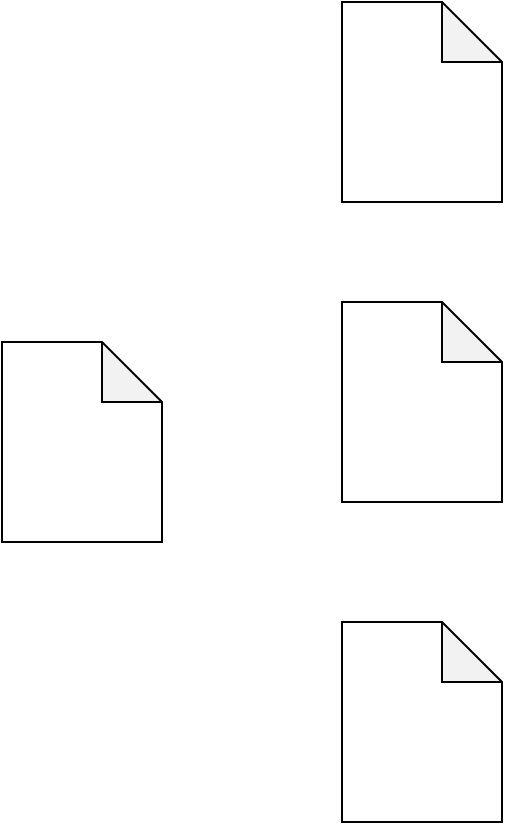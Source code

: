 <mxfile version="12.9.3" type="device"><diagram id="wwVsrETw582ihz-_KP81" name="Page-1"><mxGraphModel dx="1507" dy="1133" grid="1" gridSize="10" guides="1" tooltips="1" connect="1" arrows="1" fold="1" page="1" pageScale="1" pageWidth="1169" pageHeight="827" math="0" shadow="0"><root><mxCell id="0"/><mxCell id="1" parent="0"/><mxCell id="JEPSvsW2mueugByRTJA_-1" value="" style="shape=note;whiteSpace=wrap;html=1;backgroundOutline=1;darkOpacity=0.05;" vertex="1" parent="1"><mxGeometry x="160" y="300" width="80" height="100" as="geometry"/></mxCell><mxCell id="JEPSvsW2mueugByRTJA_-3" value="" style="shape=note;whiteSpace=wrap;html=1;backgroundOutline=1;darkOpacity=0.05;" vertex="1" parent="1"><mxGeometry x="330" y="130" width="80" height="100" as="geometry"/></mxCell><mxCell id="JEPSvsW2mueugByRTJA_-5" value="" style="shape=note;whiteSpace=wrap;html=1;backgroundOutline=1;darkOpacity=0.05;" vertex="1" parent="1"><mxGeometry x="330" y="280" width="80" height="100" as="geometry"/></mxCell><mxCell id="JEPSvsW2mueugByRTJA_-6" value="" style="shape=note;whiteSpace=wrap;html=1;backgroundOutline=1;darkOpacity=0.05;" vertex="1" parent="1"><mxGeometry x="330" y="440" width="80" height="100" as="geometry"/></mxCell></root></mxGraphModel></diagram></mxfile>